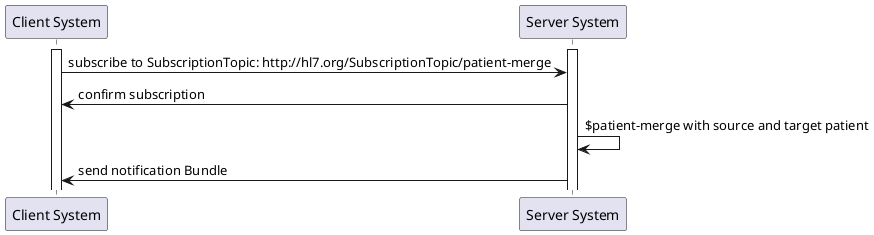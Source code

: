 @startuml

participant "Client System" as ClientSystem
participant "Server System" as ServerSystem

activate ClientSystem
activate ServerSystem
ClientSystem -> ServerSystem: subscribe to SubscriptionTopic: http://hl7.org/SubscriptionTopic/patient-merge

ServerSystem -> ClientSystem: confirm subscription


ServerSystem -> ServerSystem: $patient-merge with source and target patient
ServerSystem -> ClientSystem: send notification Bundle

@enduml